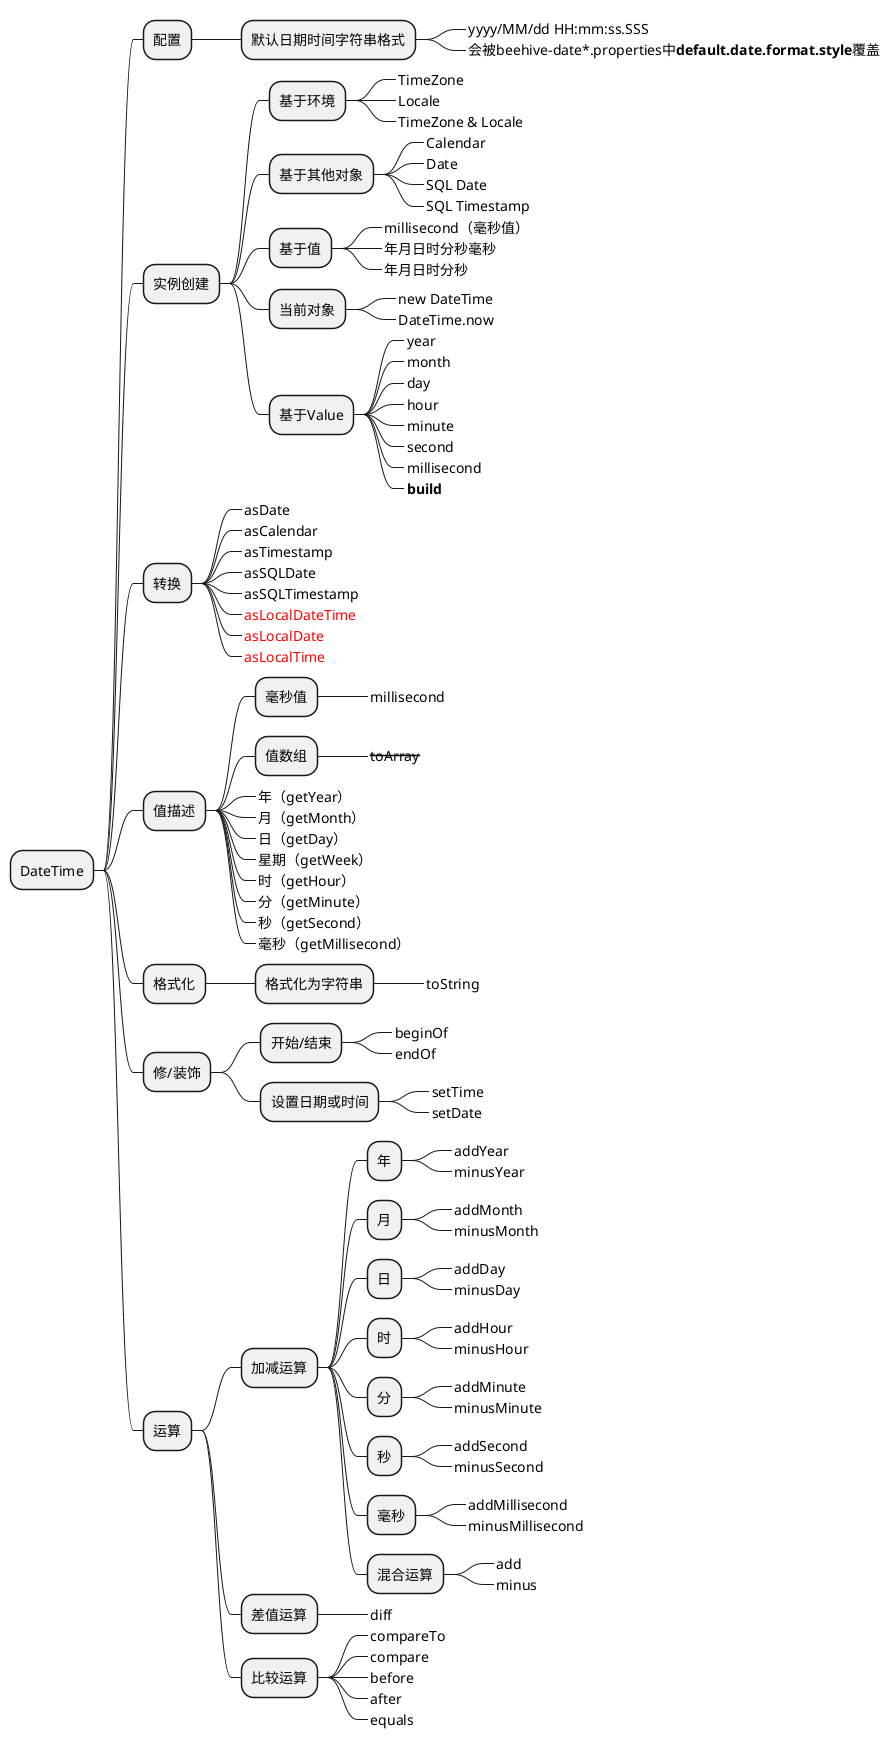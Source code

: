 @startmindmap
* DateTime

** 配置
*** 默认日期时间字符串格式
****_ yyyy/MM/dd HH:mm:ss.SSS
****_ 会被beehive-date*.properties中<b>default.date.format.style</b>覆盖

** 实例创建
*** 基于环境
****_ TimeZone
****_ Locale
****_ TimeZone & Locale
*** 基于其他对象
****_ Calendar
****_ Date
****_ SQL Date
****_ SQL Timestamp
*** 基于值
****_ millisecond（毫秒值）
****_ 年月日时分秒毫秒
****_ 年月日时分秒
*** 当前对象
****_ new DateTime
****_ DateTime.now
*** 基于Value
****_ year
****_ month
****_ day
****_ hour
****_ minute
****_ second
****_ millisecond
****_ <b>build</b>

** 转换
***_ asDate
***_ asCalendar
***_ asTimestamp
***_ asSQLDate
***_ asSQLTimestamp
***_ <font color=red>asLocalDateTime</font>
***_ <font color=red>asLocalDate</font>
***_ <font color=red>asLocalTime</font>


** 值描述
*** 毫秒值
****_ millisecond
*** 值数组
****_ <del>toArray</del>
***_ 年（getYear）
***_ 月（getMonth）
***_ 日（getDay）
***_ 星期（getWeek）
***_ 时（getHour）
***_ 分（getMinute）
***_ 秒（getSecond）
***_ 毫秒（getMillisecond）

** 格式化
*** 格式化为字符串
****_ toString

** 修/装饰
*** 开始/结束
****_ beginOf
****_ endOf
*** 设置日期或时间
****_ setTime
****_ setDate

** 运算
*** 加减运算
**** 年
*****_ addYear
*****_ minusYear
**** 月
*****_ addMonth
*****_ minusMonth
**** 日
*****_ addDay
*****_ minusDay
**** 时
*****_ addHour
*****_ minusHour
**** 分
*****_ addMinute
*****_ minusMinute
**** 秒
*****_ addSecond
*****_ minusSecond
**** 毫秒
*****_ addMillisecond
*****_ minusMillisecond
**** 混合运算
*****_ add
*****_ minus

*** 差值运算
****_ diff

*** 比较运算
****_ compareTo
****_ compare
****_ before
****_ after
****_ equals

@endmindmap